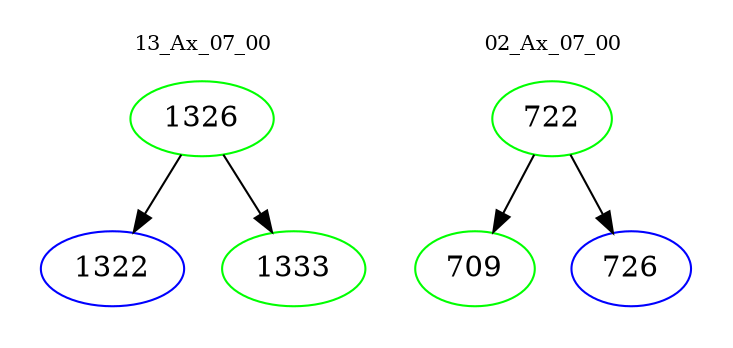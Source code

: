 digraph{
subgraph cluster_0 {
color = white
label = "13_Ax_07_00";
fontsize=10;
T0_1326 [label="1326", color="green"]
T0_1326 -> T0_1322 [color="black"]
T0_1322 [label="1322", color="blue"]
T0_1326 -> T0_1333 [color="black"]
T0_1333 [label="1333", color="green"]
}
subgraph cluster_1 {
color = white
label = "02_Ax_07_00";
fontsize=10;
T1_722 [label="722", color="green"]
T1_722 -> T1_709 [color="black"]
T1_709 [label="709", color="green"]
T1_722 -> T1_726 [color="black"]
T1_726 [label="726", color="blue"]
}
}
